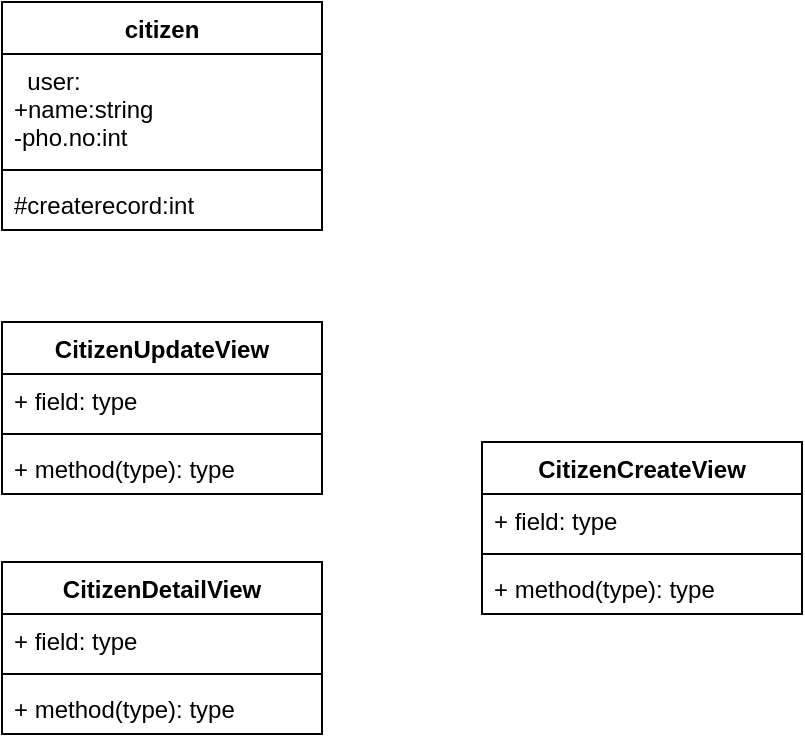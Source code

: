 <mxfile version="15.7.3" type="github">
  <diagram id="gOumSRwvlkXV0_1pRKtd" name="Page-1">
    <mxGraphModel dx="1038" dy="579" grid="1" gridSize="10" guides="1" tooltips="1" connect="1" arrows="1" fold="1" page="1" pageScale="1" pageWidth="850" pageHeight="1100" math="0" shadow="0">
      <root>
        <mxCell id="0" />
        <mxCell id="1" parent="0" />
        <mxCell id="DF3hJ4Z54Juc5SoMxDXG-7" value="citizen" style="swimlane;fontStyle=1;align=center;verticalAlign=top;childLayout=stackLayout;horizontal=1;startSize=26;horizontalStack=0;resizeParent=1;resizeParentMax=0;resizeLast=0;collapsible=1;marginBottom=0;" vertex="1" parent="1">
          <mxGeometry x="40" y="40" width="160" height="114" as="geometry" />
        </mxCell>
        <mxCell id="DF3hJ4Z54Juc5SoMxDXG-8" value="  user: &#xa;+name:string&#xa;-pho.no:int" style="text;strokeColor=none;fillColor=none;align=left;verticalAlign=top;spacingLeft=4;spacingRight=4;overflow=hidden;rotatable=0;points=[[0,0.5],[1,0.5]];portConstraint=eastwest;" vertex="1" parent="DF3hJ4Z54Juc5SoMxDXG-7">
          <mxGeometry y="26" width="160" height="54" as="geometry" />
        </mxCell>
        <mxCell id="DF3hJ4Z54Juc5SoMxDXG-9" value="" style="line;strokeWidth=1;fillColor=none;align=left;verticalAlign=middle;spacingTop=-1;spacingLeft=3;spacingRight=3;rotatable=0;labelPosition=right;points=[];portConstraint=eastwest;" vertex="1" parent="DF3hJ4Z54Juc5SoMxDXG-7">
          <mxGeometry y="80" width="160" height="8" as="geometry" />
        </mxCell>
        <mxCell id="DF3hJ4Z54Juc5SoMxDXG-10" value="#createrecord:int" style="text;strokeColor=none;fillColor=none;align=left;verticalAlign=top;spacingLeft=4;spacingRight=4;overflow=hidden;rotatable=0;points=[[0,0.5],[1,0.5]];portConstraint=eastwest;" vertex="1" parent="DF3hJ4Z54Juc5SoMxDXG-7">
          <mxGeometry y="88" width="160" height="26" as="geometry" />
        </mxCell>
        <mxCell id="DF3hJ4Z54Juc5SoMxDXG-11" value="CitizenUpdateView" style="swimlane;fontStyle=1;align=center;verticalAlign=top;childLayout=stackLayout;horizontal=1;startSize=26;horizontalStack=0;resizeParent=1;resizeParentMax=0;resizeLast=0;collapsible=1;marginBottom=0;" vertex="1" parent="1">
          <mxGeometry x="40" y="200" width="160" height="86" as="geometry" />
        </mxCell>
        <mxCell id="DF3hJ4Z54Juc5SoMxDXG-12" value="+ field: type" style="text;strokeColor=none;fillColor=none;align=left;verticalAlign=top;spacingLeft=4;spacingRight=4;overflow=hidden;rotatable=0;points=[[0,0.5],[1,0.5]];portConstraint=eastwest;" vertex="1" parent="DF3hJ4Z54Juc5SoMxDXG-11">
          <mxGeometry y="26" width="160" height="26" as="geometry" />
        </mxCell>
        <mxCell id="DF3hJ4Z54Juc5SoMxDXG-13" value="" style="line;strokeWidth=1;fillColor=none;align=left;verticalAlign=middle;spacingTop=-1;spacingLeft=3;spacingRight=3;rotatable=0;labelPosition=right;points=[];portConstraint=eastwest;" vertex="1" parent="DF3hJ4Z54Juc5SoMxDXG-11">
          <mxGeometry y="52" width="160" height="8" as="geometry" />
        </mxCell>
        <mxCell id="DF3hJ4Z54Juc5SoMxDXG-14" value="+ method(type): type" style="text;strokeColor=none;fillColor=none;align=left;verticalAlign=top;spacingLeft=4;spacingRight=4;overflow=hidden;rotatable=0;points=[[0,0.5],[1,0.5]];portConstraint=eastwest;" vertex="1" parent="DF3hJ4Z54Juc5SoMxDXG-11">
          <mxGeometry y="60" width="160" height="26" as="geometry" />
        </mxCell>
        <mxCell id="DF3hJ4Z54Juc5SoMxDXG-19" value="CitizenDetailView" style="swimlane;fontStyle=1;align=center;verticalAlign=top;childLayout=stackLayout;horizontal=1;startSize=26;horizontalStack=0;resizeParent=1;resizeParentMax=0;resizeLast=0;collapsible=1;marginBottom=0;" vertex="1" parent="1">
          <mxGeometry x="40" y="320" width="160" height="86" as="geometry" />
        </mxCell>
        <mxCell id="DF3hJ4Z54Juc5SoMxDXG-20" value="+ field: type" style="text;strokeColor=none;fillColor=none;align=left;verticalAlign=top;spacingLeft=4;spacingRight=4;overflow=hidden;rotatable=0;points=[[0,0.5],[1,0.5]];portConstraint=eastwest;" vertex="1" parent="DF3hJ4Z54Juc5SoMxDXG-19">
          <mxGeometry y="26" width="160" height="26" as="geometry" />
        </mxCell>
        <mxCell id="DF3hJ4Z54Juc5SoMxDXG-21" value="" style="line;strokeWidth=1;fillColor=none;align=left;verticalAlign=middle;spacingTop=-1;spacingLeft=3;spacingRight=3;rotatable=0;labelPosition=right;points=[];portConstraint=eastwest;" vertex="1" parent="DF3hJ4Z54Juc5SoMxDXG-19">
          <mxGeometry y="52" width="160" height="8" as="geometry" />
        </mxCell>
        <mxCell id="DF3hJ4Z54Juc5SoMxDXG-22" value="+ method(type): type" style="text;strokeColor=none;fillColor=none;align=left;verticalAlign=top;spacingLeft=4;spacingRight=4;overflow=hidden;rotatable=0;points=[[0,0.5],[1,0.5]];portConstraint=eastwest;" vertex="1" parent="DF3hJ4Z54Juc5SoMxDXG-19">
          <mxGeometry y="60" width="160" height="26" as="geometry" />
        </mxCell>
        <mxCell id="DF3hJ4Z54Juc5SoMxDXG-31" value="CitizenCreateView" style="swimlane;fontStyle=1;align=center;verticalAlign=top;childLayout=stackLayout;horizontal=1;startSize=26;horizontalStack=0;resizeParent=1;resizeParentMax=0;resizeLast=0;collapsible=1;marginBottom=0;" vertex="1" parent="1">
          <mxGeometry x="280" y="260" width="160" height="86" as="geometry" />
        </mxCell>
        <mxCell id="DF3hJ4Z54Juc5SoMxDXG-32" value="+ field: type" style="text;strokeColor=none;fillColor=none;align=left;verticalAlign=top;spacingLeft=4;spacingRight=4;overflow=hidden;rotatable=0;points=[[0,0.5],[1,0.5]];portConstraint=eastwest;" vertex="1" parent="DF3hJ4Z54Juc5SoMxDXG-31">
          <mxGeometry y="26" width="160" height="26" as="geometry" />
        </mxCell>
        <mxCell id="DF3hJ4Z54Juc5SoMxDXG-33" value="" style="line;strokeWidth=1;fillColor=none;align=left;verticalAlign=middle;spacingTop=-1;spacingLeft=3;spacingRight=3;rotatable=0;labelPosition=right;points=[];portConstraint=eastwest;" vertex="1" parent="DF3hJ4Z54Juc5SoMxDXG-31">
          <mxGeometry y="52" width="160" height="8" as="geometry" />
        </mxCell>
        <mxCell id="DF3hJ4Z54Juc5SoMxDXG-34" value="+ method(type): type" style="text;strokeColor=none;fillColor=none;align=left;verticalAlign=top;spacingLeft=4;spacingRight=4;overflow=hidden;rotatable=0;points=[[0,0.5],[1,0.5]];portConstraint=eastwest;" vertex="1" parent="DF3hJ4Z54Juc5SoMxDXG-31">
          <mxGeometry y="60" width="160" height="26" as="geometry" />
        </mxCell>
      </root>
    </mxGraphModel>
  </diagram>
</mxfile>
